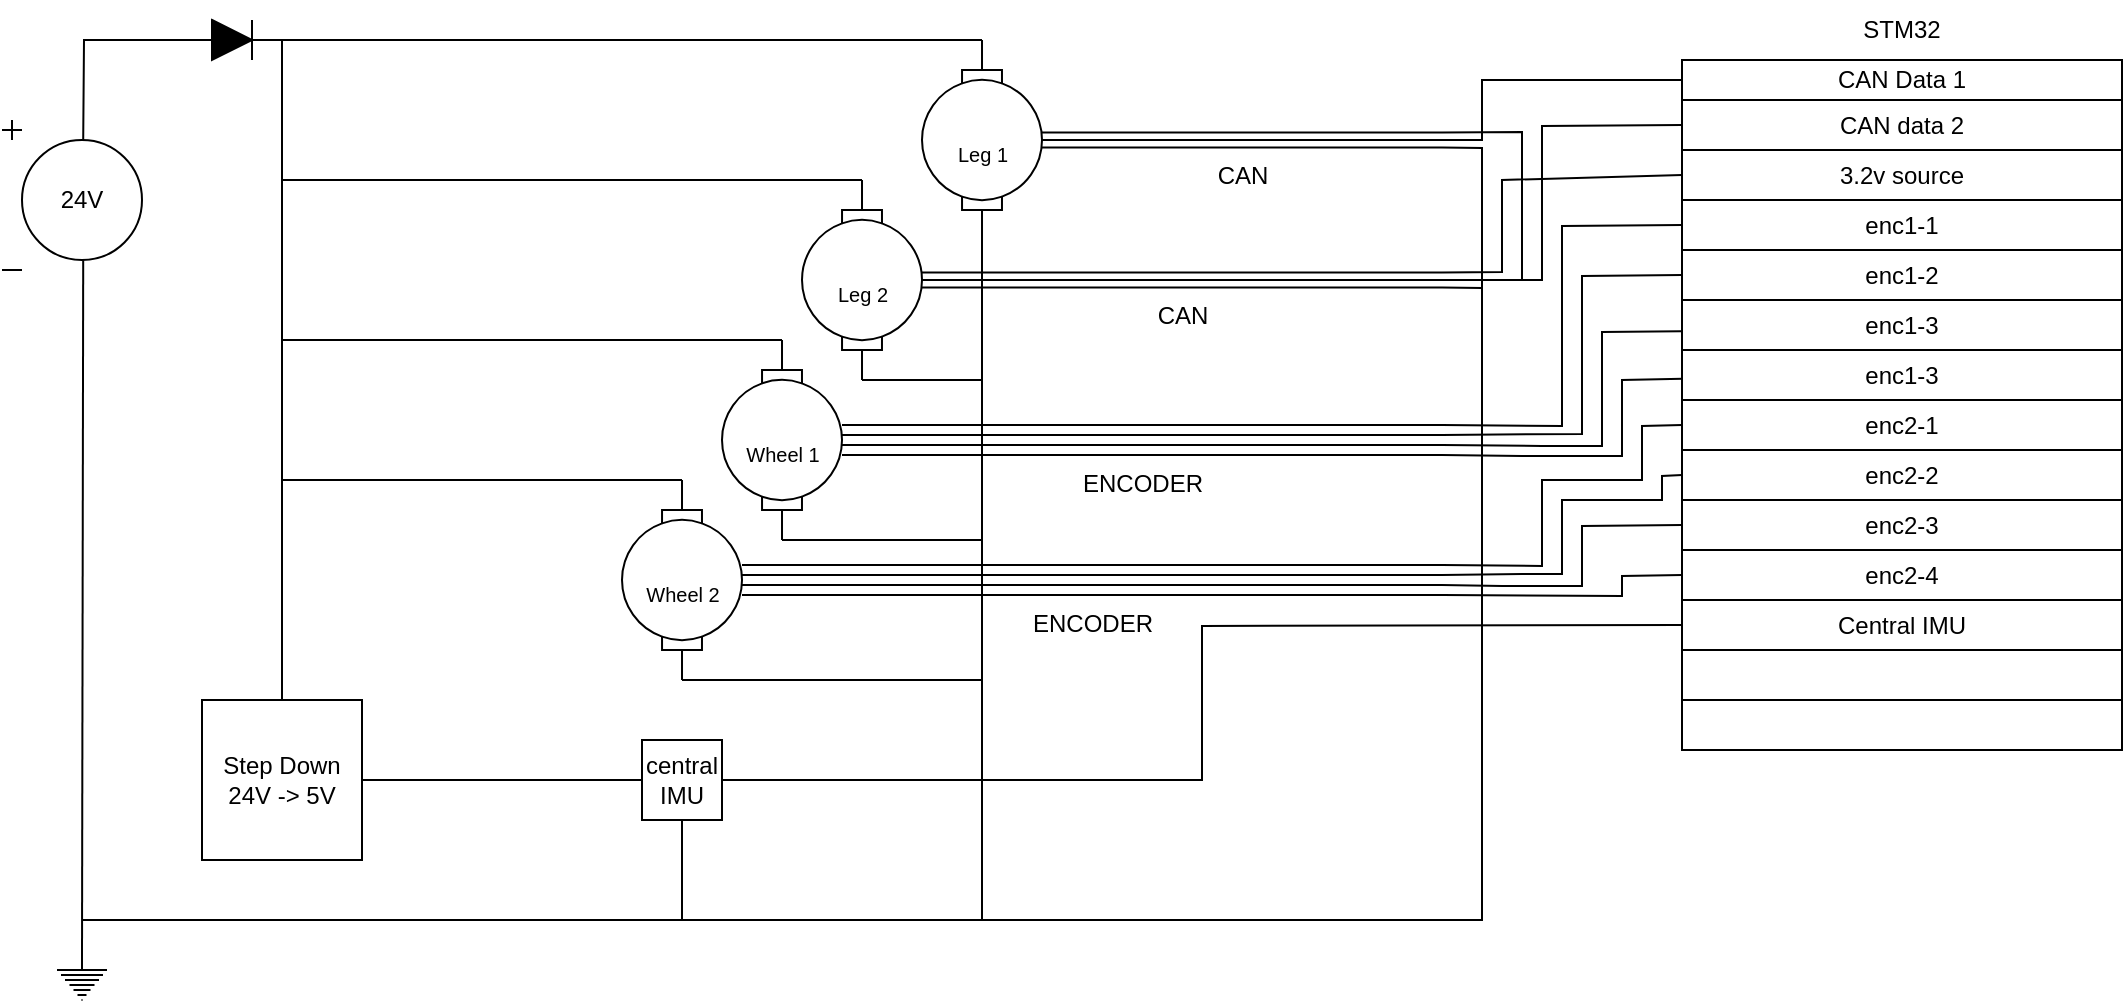 <mxfile version="21.2.8" type="device">
  <diagram name="Page-1" id="z8_DMeVFrz-r03T_bh5p">
    <mxGraphModel dx="1216" dy="625" grid="1" gridSize="10" guides="1" tooltips="1" connect="1" arrows="1" fold="1" page="1" pageScale="1" pageWidth="850" pageHeight="1100" math="0" shadow="0">
      <root>
        <mxCell id="0" />
        <mxCell id="1" parent="0" />
        <mxCell id="wrNVoRmsTCd5IjerdAtQ-37" value="&lt;font style=&quot;font-size: 10px;&quot;&gt;Leg 1&lt;/font&gt;" style="shape=mxgraph.electrical.electro-mechanical.motor_2;html=1;shadow=0;dashed=0;align=center;fontSize=30;strokeWidth=1;direction=south;" vertex="1" parent="1">
          <mxGeometry x="540" y="40" width="60" height="100" as="geometry" />
        </mxCell>
        <mxCell id="wrNVoRmsTCd5IjerdAtQ-38" value="&lt;font style=&quot;font-size: 10px;&quot;&gt;Leg 2&lt;/font&gt;" style="shape=mxgraph.electrical.electro-mechanical.motor_2;html=1;shadow=0;dashed=0;align=center;fontSize=30;strokeWidth=1;direction=south;" vertex="1" parent="1">
          <mxGeometry x="480" y="110" width="60" height="100" as="geometry" />
        </mxCell>
        <mxCell id="wrNVoRmsTCd5IjerdAtQ-39" value="&lt;font style=&quot;font-size: 10px;&quot;&gt;Wheel 1&lt;/font&gt;" style="shape=mxgraph.electrical.electro-mechanical.motor_2;html=1;shadow=0;dashed=0;align=center;fontSize=30;strokeWidth=1;direction=south;" vertex="1" parent="1">
          <mxGeometry x="440" y="190" width="60" height="100" as="geometry" />
        </mxCell>
        <mxCell id="wrNVoRmsTCd5IjerdAtQ-40" value="&lt;font style=&quot;font-size: 10px;&quot;&gt;Wheel 2&lt;/font&gt;" style="shape=mxgraph.electrical.electro-mechanical.motor_2;html=1;shadow=0;dashed=0;align=center;fontSize=30;strokeWidth=1;direction=south;" vertex="1" parent="1">
          <mxGeometry x="390" y="260" width="60" height="100" as="geometry" />
        </mxCell>
        <mxCell id="wrNVoRmsTCd5IjerdAtQ-41" value="" style="pointerEvents=1;verticalLabelPosition=bottom;shadow=0;dashed=0;align=center;html=1;verticalAlign=top;shape=mxgraph.electrical.signal_sources.dc_source_1;" vertex="1" parent="1">
          <mxGeometry x="80" y="80" width="70" height="75" as="geometry" />
        </mxCell>
        <mxCell id="wrNVoRmsTCd5IjerdAtQ-42" value="24V" style="text;html=1;strokeColor=none;fillColor=none;align=center;verticalAlign=middle;whiteSpace=wrap;rounded=0;" vertex="1" parent="1">
          <mxGeometry x="90" y="105" width="60" height="30" as="geometry" />
        </mxCell>
        <mxCell id="wrNVoRmsTCd5IjerdAtQ-44" value="" style="endArrow=none;html=1;rounded=0;exitX=0.58;exitY=0.135;exitDx=0;exitDy=0;exitPerimeter=0;" edge="1" parent="1" source="wrNVoRmsTCd5IjerdAtQ-41" target="wrNVoRmsTCd5IjerdAtQ-45">
          <mxGeometry width="50" height="50" relative="1" as="geometry">
            <mxPoint x="130" y="70" as="sourcePoint" />
            <mxPoint x="180" y="40" as="targetPoint" />
            <Array as="points">
              <mxPoint x="121" y="40" />
            </Array>
          </mxGeometry>
        </mxCell>
        <mxCell id="wrNVoRmsTCd5IjerdAtQ-45" value="" style="pointerEvents=1;fillColor=strokeColor;verticalLabelPosition=bottom;shadow=0;dashed=0;align=center;html=1;verticalAlign=top;shape=mxgraph.electrical.diodes.diode;" vertex="1" parent="1">
          <mxGeometry x="170" y="30" width="50" height="20" as="geometry" />
        </mxCell>
        <mxCell id="wrNVoRmsTCd5IjerdAtQ-46" value="" style="pointerEvents=1;verticalLabelPosition=bottom;shadow=0;dashed=0;align=center;html=1;verticalAlign=top;shape=mxgraph.electrical.signal_sources.protective_earth;" vertex="1" parent="1">
          <mxGeometry x="107.5" y="500" width="25" height="20" as="geometry" />
        </mxCell>
        <mxCell id="wrNVoRmsTCd5IjerdAtQ-48" value="" style="endArrow=none;html=1;rounded=0;entryX=0.58;entryY=0.935;entryDx=0;entryDy=0;entryPerimeter=0;exitX=0.5;exitY=0;exitDx=0;exitDy=0;exitPerimeter=0;" edge="1" parent="1" source="wrNVoRmsTCd5IjerdAtQ-46" target="wrNVoRmsTCd5IjerdAtQ-41">
          <mxGeometry width="50" height="50" relative="1" as="geometry">
            <mxPoint x="80" y="250" as="sourcePoint" />
            <mxPoint x="130" y="200" as="targetPoint" />
          </mxGeometry>
        </mxCell>
        <mxCell id="wrNVoRmsTCd5IjerdAtQ-51" value="" style="endArrow=none;html=1;rounded=0;entryX=1;entryY=0.5;entryDx=0;entryDy=0;entryPerimeter=0;exitX=0;exitY=0.5;exitDx=0;exitDy=0;exitPerimeter=0;" edge="1" parent="1" source="wrNVoRmsTCd5IjerdAtQ-37" target="wrNVoRmsTCd5IjerdAtQ-45">
          <mxGeometry width="50" height="50" relative="1" as="geometry">
            <mxPoint x="240" y="120" as="sourcePoint" />
            <mxPoint x="290" y="70" as="targetPoint" />
          </mxGeometry>
        </mxCell>
        <mxCell id="wrNVoRmsTCd5IjerdAtQ-52" value="" style="endArrow=none;html=1;rounded=0;entryX=1;entryY=0.5;entryDx=0;entryDy=0;entryPerimeter=0;exitX=0;exitY=0.5;exitDx=0;exitDy=0;exitPerimeter=0;" edge="1" parent="1" source="wrNVoRmsTCd5IjerdAtQ-40" target="wrNVoRmsTCd5IjerdAtQ-45">
          <mxGeometry width="50" height="50" relative="1" as="geometry">
            <mxPoint x="190" y="160" as="sourcePoint" />
            <mxPoint x="240" y="110" as="targetPoint" />
            <Array as="points">
              <mxPoint x="220" y="260" />
            </Array>
          </mxGeometry>
        </mxCell>
        <mxCell id="wrNVoRmsTCd5IjerdAtQ-53" value="" style="endArrow=none;html=1;rounded=0;entryX=0;entryY=0.5;entryDx=0;entryDy=0;entryPerimeter=0;" edge="1" parent="1" target="wrNVoRmsTCd5IjerdAtQ-38">
          <mxGeometry width="50" height="50" relative="1" as="geometry">
            <mxPoint x="220" y="110" as="sourcePoint" />
            <mxPoint x="310" y="100" as="targetPoint" />
          </mxGeometry>
        </mxCell>
        <mxCell id="wrNVoRmsTCd5IjerdAtQ-54" value="" style="endArrow=none;html=1;rounded=0;entryX=0;entryY=0.5;entryDx=0;entryDy=0;entryPerimeter=0;" edge="1" parent="1" target="wrNVoRmsTCd5IjerdAtQ-39">
          <mxGeometry width="50" height="50" relative="1" as="geometry">
            <mxPoint x="220" y="190" as="sourcePoint" />
            <mxPoint x="310" y="190" as="targetPoint" />
          </mxGeometry>
        </mxCell>
        <mxCell id="wrNVoRmsTCd5IjerdAtQ-55" value="" style="endArrow=none;html=1;rounded=0;exitX=1;exitY=0.5;exitDx=0;exitDy=0;exitPerimeter=0;" edge="1" parent="1" source="wrNVoRmsTCd5IjerdAtQ-37">
          <mxGeometry width="50" height="50" relative="1" as="geometry">
            <mxPoint x="450" y="80" as="sourcePoint" />
            <mxPoint x="570" y="160" as="targetPoint" />
          </mxGeometry>
        </mxCell>
        <mxCell id="wrNVoRmsTCd5IjerdAtQ-56" value="" style="endArrow=none;html=1;rounded=0;exitX=1;exitY=0.5;exitDx=0;exitDy=0;exitPerimeter=0;" edge="1" parent="1" source="wrNVoRmsTCd5IjerdAtQ-38">
          <mxGeometry width="50" height="50" relative="1" as="geometry">
            <mxPoint x="390" y="109.57" as="sourcePoint" />
            <mxPoint x="570" y="160" as="targetPoint" />
            <Array as="points">
              <mxPoint x="570" y="210" />
            </Array>
          </mxGeometry>
        </mxCell>
        <mxCell id="wrNVoRmsTCd5IjerdAtQ-57" value="" style="endArrow=none;html=1;rounded=0;exitX=1;exitY=0.5;exitDx=0;exitDy=0;exitPerimeter=0;" edge="1" parent="1" source="wrNVoRmsTCd5IjerdAtQ-39">
          <mxGeometry width="50" height="50" relative="1" as="geometry">
            <mxPoint x="400" y="190" as="sourcePoint" />
            <mxPoint x="570" y="290" as="targetPoint" />
          </mxGeometry>
        </mxCell>
        <mxCell id="wrNVoRmsTCd5IjerdAtQ-59" value="" style="endArrow=none;html=1;rounded=0;exitX=1;exitY=0.5;exitDx=0;exitDy=0;exitPerimeter=0;" edge="1" parent="1" source="wrNVoRmsTCd5IjerdAtQ-40">
          <mxGeometry width="50" height="50" relative="1" as="geometry">
            <mxPoint x="410" y="259.57" as="sourcePoint" />
            <mxPoint x="570" y="360" as="targetPoint" />
          </mxGeometry>
        </mxCell>
        <mxCell id="wrNVoRmsTCd5IjerdAtQ-60" value="" style="endArrow=none;html=1;rounded=0;" edge="1" parent="1">
          <mxGeometry width="50" height="50" relative="1" as="geometry">
            <mxPoint x="570" y="210" as="sourcePoint" />
            <mxPoint x="120" y="480" as="targetPoint" />
            <Array as="points">
              <mxPoint x="570" y="480" />
            </Array>
          </mxGeometry>
        </mxCell>
        <mxCell id="wrNVoRmsTCd5IjerdAtQ-62" value="ENCODER" style="verticalLabelPosition=bottom;shadow=0;dashed=0;align=center;html=1;verticalAlign=top;shape=mxgraph.electrical.transmission.4_line_bus;" vertex="1" parent="1">
          <mxGeometry x="500" y="232.5" width="300" height="15" as="geometry" />
        </mxCell>
        <mxCell id="wrNVoRmsTCd5IjerdAtQ-64" value="CAN" style="verticalLabelPosition=bottom;shadow=0;dashed=0;align=center;html=1;verticalAlign=top;shape=mxgraph.electrical.transmission.3_line_bus;" vertex="1" parent="1">
          <mxGeometry x="600" y="86.25" width="200" height="7.5" as="geometry" />
        </mxCell>
        <mxCell id="wrNVoRmsTCd5IjerdAtQ-66" value="ENCODER" style="verticalLabelPosition=bottom;shadow=0;dashed=0;align=center;html=1;verticalAlign=top;shape=mxgraph.electrical.transmission.4_line_bus;" vertex="1" parent="1">
          <mxGeometry x="450" y="302.5" width="350" height="15" as="geometry" />
        </mxCell>
        <mxCell id="wrNVoRmsTCd5IjerdAtQ-67" value="CAN" style="verticalLabelPosition=bottom;shadow=0;dashed=0;align=center;html=1;verticalAlign=top;shape=mxgraph.electrical.transmission.3_line_bus;" vertex="1" parent="1">
          <mxGeometry x="540" y="156.25" width="260" height="7.5" as="geometry" />
        </mxCell>
        <mxCell id="wrNVoRmsTCd5IjerdAtQ-68" value="Step Down 24V -&amp;gt; 5V" style="whiteSpace=wrap;html=1;aspect=fixed;" vertex="1" parent="1">
          <mxGeometry x="180" y="370" width="80" height="80" as="geometry" />
        </mxCell>
        <mxCell id="wrNVoRmsTCd5IjerdAtQ-69" value="" style="endArrow=none;html=1;rounded=0;exitX=0.5;exitY=0;exitDx=0;exitDy=0;" edge="1" parent="1" source="wrNVoRmsTCd5IjerdAtQ-68">
          <mxGeometry width="50" height="50" relative="1" as="geometry">
            <mxPoint x="140" y="230" as="sourcePoint" />
            <mxPoint x="220" y="260" as="targetPoint" />
          </mxGeometry>
        </mxCell>
        <mxCell id="wrNVoRmsTCd5IjerdAtQ-70" value="" style="endArrow=none;html=1;rounded=0;exitX=1;exitY=0.5;exitDx=0;exitDy=0;" edge="1" parent="1" source="wrNVoRmsTCd5IjerdAtQ-68">
          <mxGeometry width="50" height="50" relative="1" as="geometry">
            <mxPoint x="300" y="370" as="sourcePoint" />
            <mxPoint x="400" y="410" as="targetPoint" />
          </mxGeometry>
        </mxCell>
        <mxCell id="wrNVoRmsTCd5IjerdAtQ-71" value="central IMU" style="whiteSpace=wrap;html=1;aspect=fixed;" vertex="1" parent="1">
          <mxGeometry x="400" y="390" width="40" height="40" as="geometry" />
        </mxCell>
        <mxCell id="wrNVoRmsTCd5IjerdAtQ-74" value="" style="endArrow=none;html=1;rounded=0;entryX=0.5;entryY=1;entryDx=0;entryDy=0;" edge="1" parent="1" target="wrNVoRmsTCd5IjerdAtQ-71">
          <mxGeometry width="50" height="50" relative="1" as="geometry">
            <mxPoint x="420" y="480" as="sourcePoint" />
            <mxPoint x="710" y="400" as="targetPoint" />
          </mxGeometry>
        </mxCell>
        <mxCell id="wrNVoRmsTCd5IjerdAtQ-75" value="" style="endArrow=none;html=1;rounded=0;exitX=1;exitY=0.5;exitDx=0;exitDy=0;entryX=0;entryY=0.5;entryDx=0;entryDy=0;" edge="1" parent="1" source="wrNVoRmsTCd5IjerdAtQ-71" target="wrNVoRmsTCd5IjerdAtQ-100">
          <mxGeometry width="50" height="50" relative="1" as="geometry">
            <mxPoint x="650" y="450" as="sourcePoint" />
            <mxPoint x="800" y="410" as="targetPoint" />
            <Array as="points">
              <mxPoint x="680" y="410" />
              <mxPoint x="680" y="333" />
            </Array>
          </mxGeometry>
        </mxCell>
        <mxCell id="wrNVoRmsTCd5IjerdAtQ-77" value="" style="shape=table;startSize=0;container=1;collapsible=0;childLayout=tableLayout;" vertex="1" parent="1">
          <mxGeometry x="920" y="50" width="220" height="345" as="geometry" />
        </mxCell>
        <mxCell id="wrNVoRmsTCd5IjerdAtQ-78" value="" style="shape=tableRow;horizontal=0;startSize=0;swimlaneHead=0;swimlaneBody=0;strokeColor=inherit;top=0;left=0;bottom=0;right=0;collapsible=0;dropTarget=0;fillColor=none;points=[[0,0.5],[1,0.5]];portConstraint=eastwest;" vertex="1" parent="wrNVoRmsTCd5IjerdAtQ-77">
          <mxGeometry width="220" height="20" as="geometry" />
        </mxCell>
        <mxCell id="wrNVoRmsTCd5IjerdAtQ-79" value="CAN Data 1" style="shape=partialRectangle;html=1;whiteSpace=wrap;connectable=0;strokeColor=inherit;overflow=hidden;fillColor=none;top=0;left=0;bottom=0;right=0;pointerEvents=1;" vertex="1" parent="wrNVoRmsTCd5IjerdAtQ-78">
          <mxGeometry width="220" height="20" as="geometry">
            <mxRectangle width="220" height="20" as="alternateBounds" />
          </mxGeometry>
        </mxCell>
        <mxCell id="wrNVoRmsTCd5IjerdAtQ-80" value="" style="shape=tableRow;horizontal=0;startSize=0;swimlaneHead=0;swimlaneBody=0;strokeColor=inherit;top=0;left=0;bottom=0;right=0;collapsible=0;dropTarget=0;fillColor=none;points=[[0,0.5],[1,0.5]];portConstraint=eastwest;" vertex="1" parent="wrNVoRmsTCd5IjerdAtQ-77">
          <mxGeometry y="20" width="220" height="25" as="geometry" />
        </mxCell>
        <mxCell id="wrNVoRmsTCd5IjerdAtQ-81" value="CAN data 2" style="shape=partialRectangle;html=1;whiteSpace=wrap;connectable=0;strokeColor=inherit;overflow=hidden;fillColor=none;top=0;left=0;bottom=0;right=0;pointerEvents=1;" vertex="1" parent="wrNVoRmsTCd5IjerdAtQ-80">
          <mxGeometry width="220" height="25" as="geometry">
            <mxRectangle width="220" height="25" as="alternateBounds" />
          </mxGeometry>
        </mxCell>
        <mxCell id="wrNVoRmsTCd5IjerdAtQ-82" value="" style="shape=tableRow;horizontal=0;startSize=0;swimlaneHead=0;swimlaneBody=0;strokeColor=inherit;top=0;left=0;bottom=0;right=0;collapsible=0;dropTarget=0;fillColor=none;points=[[0,0.5],[1,0.5]];portConstraint=eastwest;" vertex="1" parent="wrNVoRmsTCd5IjerdAtQ-77">
          <mxGeometry y="45" width="220" height="25" as="geometry" />
        </mxCell>
        <mxCell id="wrNVoRmsTCd5IjerdAtQ-83" value="3.2v source" style="shape=partialRectangle;html=1;whiteSpace=wrap;connectable=0;strokeColor=inherit;overflow=hidden;fillColor=none;top=0;left=0;bottom=0;right=0;pointerEvents=1;" vertex="1" parent="wrNVoRmsTCd5IjerdAtQ-82">
          <mxGeometry width="220" height="25" as="geometry">
            <mxRectangle width="220" height="25" as="alternateBounds" />
          </mxGeometry>
        </mxCell>
        <mxCell id="wrNVoRmsTCd5IjerdAtQ-84" value="" style="shape=tableRow;horizontal=0;startSize=0;swimlaneHead=0;swimlaneBody=0;strokeColor=inherit;top=0;left=0;bottom=0;right=0;collapsible=0;dropTarget=0;fillColor=none;points=[[0,0.5],[1,0.5]];portConstraint=eastwest;" vertex="1" parent="wrNVoRmsTCd5IjerdAtQ-77">
          <mxGeometry y="70" width="220" height="25" as="geometry" />
        </mxCell>
        <mxCell id="wrNVoRmsTCd5IjerdAtQ-85" value="enc1-1" style="shape=partialRectangle;html=1;whiteSpace=wrap;connectable=0;strokeColor=inherit;overflow=hidden;fillColor=none;top=0;left=0;bottom=0;right=0;pointerEvents=1;" vertex="1" parent="wrNVoRmsTCd5IjerdAtQ-84">
          <mxGeometry width="220" height="25" as="geometry">
            <mxRectangle width="220" height="25" as="alternateBounds" />
          </mxGeometry>
        </mxCell>
        <mxCell id="wrNVoRmsTCd5IjerdAtQ-86" value="" style="shape=tableRow;horizontal=0;startSize=0;swimlaneHead=0;swimlaneBody=0;strokeColor=inherit;top=0;left=0;bottom=0;right=0;collapsible=0;dropTarget=0;fillColor=none;points=[[0,0.5],[1,0.5]];portConstraint=eastwest;" vertex="1" parent="wrNVoRmsTCd5IjerdAtQ-77">
          <mxGeometry y="95" width="220" height="25" as="geometry" />
        </mxCell>
        <mxCell id="wrNVoRmsTCd5IjerdAtQ-87" value="enc1-2" style="shape=partialRectangle;html=1;whiteSpace=wrap;connectable=0;strokeColor=inherit;overflow=hidden;fillColor=none;top=0;left=0;bottom=0;right=0;pointerEvents=1;" vertex="1" parent="wrNVoRmsTCd5IjerdAtQ-86">
          <mxGeometry width="220" height="25" as="geometry">
            <mxRectangle width="220" height="25" as="alternateBounds" />
          </mxGeometry>
        </mxCell>
        <mxCell id="wrNVoRmsTCd5IjerdAtQ-88" value="" style="shape=tableRow;horizontal=0;startSize=0;swimlaneHead=0;swimlaneBody=0;strokeColor=inherit;top=0;left=0;bottom=0;right=0;collapsible=0;dropTarget=0;fillColor=none;points=[[0,0.5],[1,0.5]];portConstraint=eastwest;" vertex="1" parent="wrNVoRmsTCd5IjerdAtQ-77">
          <mxGeometry y="120" width="220" height="25" as="geometry" />
        </mxCell>
        <mxCell id="wrNVoRmsTCd5IjerdAtQ-89" value="enc1-3" style="shape=partialRectangle;html=1;whiteSpace=wrap;connectable=0;strokeColor=inherit;overflow=hidden;fillColor=none;top=0;left=0;bottom=0;right=0;pointerEvents=1;" vertex="1" parent="wrNVoRmsTCd5IjerdAtQ-88">
          <mxGeometry width="220" height="25" as="geometry">
            <mxRectangle width="220" height="25" as="alternateBounds" />
          </mxGeometry>
        </mxCell>
        <mxCell id="wrNVoRmsTCd5IjerdAtQ-90" value="" style="shape=tableRow;horizontal=0;startSize=0;swimlaneHead=0;swimlaneBody=0;strokeColor=inherit;top=0;left=0;bottom=0;right=0;collapsible=0;dropTarget=0;fillColor=none;points=[[0,0.5],[1,0.5]];portConstraint=eastwest;" vertex="1" parent="wrNVoRmsTCd5IjerdAtQ-77">
          <mxGeometry y="145" width="220" height="25" as="geometry" />
        </mxCell>
        <mxCell id="wrNVoRmsTCd5IjerdAtQ-91" value="enc1-3" style="shape=partialRectangle;html=1;whiteSpace=wrap;connectable=0;strokeColor=inherit;overflow=hidden;fillColor=none;top=0;left=0;bottom=0;right=0;pointerEvents=1;" vertex="1" parent="wrNVoRmsTCd5IjerdAtQ-90">
          <mxGeometry width="220" height="25" as="geometry">
            <mxRectangle width="220" height="25" as="alternateBounds" />
          </mxGeometry>
        </mxCell>
        <mxCell id="wrNVoRmsTCd5IjerdAtQ-92" value="" style="shape=tableRow;horizontal=0;startSize=0;swimlaneHead=0;swimlaneBody=0;strokeColor=inherit;top=0;left=0;bottom=0;right=0;collapsible=0;dropTarget=0;fillColor=none;points=[[0,0.5],[1,0.5]];portConstraint=eastwest;" vertex="1" parent="wrNVoRmsTCd5IjerdAtQ-77">
          <mxGeometry y="170" width="220" height="25" as="geometry" />
        </mxCell>
        <mxCell id="wrNVoRmsTCd5IjerdAtQ-93" value="enc2-1" style="shape=partialRectangle;html=1;whiteSpace=wrap;connectable=0;strokeColor=inherit;overflow=hidden;fillColor=none;top=0;left=0;bottom=0;right=0;pointerEvents=1;" vertex="1" parent="wrNVoRmsTCd5IjerdAtQ-92">
          <mxGeometry width="220" height="25" as="geometry">
            <mxRectangle width="220" height="25" as="alternateBounds" />
          </mxGeometry>
        </mxCell>
        <mxCell id="wrNVoRmsTCd5IjerdAtQ-94" value="" style="shape=tableRow;horizontal=0;startSize=0;swimlaneHead=0;swimlaneBody=0;strokeColor=inherit;top=0;left=0;bottom=0;right=0;collapsible=0;dropTarget=0;fillColor=none;points=[[0,0.5],[1,0.5]];portConstraint=eastwest;" vertex="1" parent="wrNVoRmsTCd5IjerdAtQ-77">
          <mxGeometry y="195" width="220" height="25" as="geometry" />
        </mxCell>
        <mxCell id="wrNVoRmsTCd5IjerdAtQ-95" value="enc2-2" style="shape=partialRectangle;html=1;whiteSpace=wrap;connectable=0;strokeColor=inherit;overflow=hidden;fillColor=none;top=0;left=0;bottom=0;right=0;pointerEvents=1;" vertex="1" parent="wrNVoRmsTCd5IjerdAtQ-94">
          <mxGeometry width="220" height="25" as="geometry">
            <mxRectangle width="220" height="25" as="alternateBounds" />
          </mxGeometry>
        </mxCell>
        <mxCell id="wrNVoRmsTCd5IjerdAtQ-96" value="" style="shape=tableRow;horizontal=0;startSize=0;swimlaneHead=0;swimlaneBody=0;strokeColor=inherit;top=0;left=0;bottom=0;right=0;collapsible=0;dropTarget=0;fillColor=none;points=[[0,0.5],[1,0.5]];portConstraint=eastwest;" vertex="1" parent="wrNVoRmsTCd5IjerdAtQ-77">
          <mxGeometry y="220" width="220" height="25" as="geometry" />
        </mxCell>
        <mxCell id="wrNVoRmsTCd5IjerdAtQ-97" value="enc2-3" style="shape=partialRectangle;html=1;whiteSpace=wrap;connectable=0;strokeColor=inherit;overflow=hidden;fillColor=none;top=0;left=0;bottom=0;right=0;pointerEvents=1;" vertex="1" parent="wrNVoRmsTCd5IjerdAtQ-96">
          <mxGeometry width="220" height="25" as="geometry">
            <mxRectangle width="220" height="25" as="alternateBounds" />
          </mxGeometry>
        </mxCell>
        <mxCell id="wrNVoRmsTCd5IjerdAtQ-98" value="" style="shape=tableRow;horizontal=0;startSize=0;swimlaneHead=0;swimlaneBody=0;strokeColor=inherit;top=0;left=0;bottom=0;right=0;collapsible=0;dropTarget=0;fillColor=none;points=[[0,0.5],[1,0.5]];portConstraint=eastwest;" vertex="1" parent="wrNVoRmsTCd5IjerdAtQ-77">
          <mxGeometry y="245" width="220" height="25" as="geometry" />
        </mxCell>
        <mxCell id="wrNVoRmsTCd5IjerdAtQ-99" value="enc2-4" style="shape=partialRectangle;html=1;whiteSpace=wrap;connectable=0;strokeColor=inherit;overflow=hidden;fillColor=none;top=0;left=0;bottom=0;right=0;pointerEvents=1;" vertex="1" parent="wrNVoRmsTCd5IjerdAtQ-98">
          <mxGeometry width="220" height="25" as="geometry">
            <mxRectangle width="220" height="25" as="alternateBounds" />
          </mxGeometry>
        </mxCell>
        <mxCell id="wrNVoRmsTCd5IjerdAtQ-100" value="" style="shape=tableRow;horizontal=0;startSize=0;swimlaneHead=0;swimlaneBody=0;strokeColor=inherit;top=0;left=0;bottom=0;right=0;collapsible=0;dropTarget=0;fillColor=none;points=[[0,0.5],[1,0.5]];portConstraint=eastwest;" vertex="1" parent="wrNVoRmsTCd5IjerdAtQ-77">
          <mxGeometry y="270" width="220" height="25" as="geometry" />
        </mxCell>
        <mxCell id="wrNVoRmsTCd5IjerdAtQ-101" value="Central IMU" style="shape=partialRectangle;html=1;whiteSpace=wrap;connectable=0;strokeColor=inherit;overflow=hidden;fillColor=none;top=0;left=0;bottom=0;right=0;pointerEvents=1;" vertex="1" parent="wrNVoRmsTCd5IjerdAtQ-100">
          <mxGeometry width="220" height="25" as="geometry">
            <mxRectangle width="220" height="25" as="alternateBounds" />
          </mxGeometry>
        </mxCell>
        <mxCell id="wrNVoRmsTCd5IjerdAtQ-102" value="" style="shape=tableRow;horizontal=0;startSize=0;swimlaneHead=0;swimlaneBody=0;strokeColor=inherit;top=0;left=0;bottom=0;right=0;collapsible=0;dropTarget=0;fillColor=none;points=[[0,0.5],[1,0.5]];portConstraint=eastwest;" vertex="1" parent="wrNVoRmsTCd5IjerdAtQ-77">
          <mxGeometry y="295" width="220" height="25" as="geometry" />
        </mxCell>
        <mxCell id="wrNVoRmsTCd5IjerdAtQ-103" value="" style="shape=partialRectangle;html=1;whiteSpace=wrap;connectable=0;strokeColor=inherit;overflow=hidden;fillColor=none;top=0;left=0;bottom=0;right=0;pointerEvents=1;" vertex="1" parent="wrNVoRmsTCd5IjerdAtQ-102">
          <mxGeometry width="220" height="25" as="geometry">
            <mxRectangle width="220" height="25" as="alternateBounds" />
          </mxGeometry>
        </mxCell>
        <mxCell id="wrNVoRmsTCd5IjerdAtQ-104" value="" style="shape=tableRow;horizontal=0;startSize=0;swimlaneHead=0;swimlaneBody=0;strokeColor=inherit;top=0;left=0;bottom=0;right=0;collapsible=0;dropTarget=0;fillColor=none;points=[[0,0.5],[1,0.5]];portConstraint=eastwest;" vertex="1" parent="wrNVoRmsTCd5IjerdAtQ-77">
          <mxGeometry y="320" width="220" height="25" as="geometry" />
        </mxCell>
        <mxCell id="wrNVoRmsTCd5IjerdAtQ-105" value="" style="shape=partialRectangle;html=1;whiteSpace=wrap;connectable=0;strokeColor=inherit;overflow=hidden;fillColor=none;top=0;left=0;bottom=0;right=0;pointerEvents=1;" vertex="1" parent="wrNVoRmsTCd5IjerdAtQ-104">
          <mxGeometry width="220" height="25" as="geometry">
            <mxRectangle width="220" height="25" as="alternateBounds" />
          </mxGeometry>
        </mxCell>
        <mxCell id="wrNVoRmsTCd5IjerdAtQ-107" value="" style="endArrow=none;html=1;rounded=0;exitX=1;exitY=0;exitDx=0;exitDy=0;exitPerimeter=0;" edge="1" parent="1" source="wrNVoRmsTCd5IjerdAtQ-64">
          <mxGeometry width="50" height="50" relative="1" as="geometry">
            <mxPoint x="810" y="80" as="sourcePoint" />
            <mxPoint x="840" y="160" as="targetPoint" />
            <Array as="points">
              <mxPoint x="840" y="86" />
            </Array>
          </mxGeometry>
        </mxCell>
        <mxCell id="wrNVoRmsTCd5IjerdAtQ-108" value="" style="endArrow=none;html=1;rounded=0;exitX=1;exitY=1;exitDx=0;exitDy=0;exitPerimeter=0;" edge="1" parent="1" source="wrNVoRmsTCd5IjerdAtQ-64">
          <mxGeometry width="50" height="50" relative="1" as="geometry">
            <mxPoint x="820" y="160" as="sourcePoint" />
            <mxPoint x="570" y="480" as="targetPoint" />
            <Array as="points">
              <mxPoint x="820" y="94" />
              <mxPoint x="820" y="480" />
              <mxPoint x="660" y="480" />
            </Array>
          </mxGeometry>
        </mxCell>
        <mxCell id="wrNVoRmsTCd5IjerdAtQ-110" value="" style="endArrow=none;html=1;rounded=0;exitX=1;exitY=1;exitDx=0;exitDy=0;exitPerimeter=0;" edge="1" parent="1" source="wrNVoRmsTCd5IjerdAtQ-67">
          <mxGeometry width="50" height="50" relative="1" as="geometry">
            <mxPoint x="820" y="210" as="sourcePoint" />
            <mxPoint x="820" y="164" as="targetPoint" />
          </mxGeometry>
        </mxCell>
        <mxCell id="wrNVoRmsTCd5IjerdAtQ-111" value="" style="endArrow=none;html=1;rounded=0;exitX=1;exitY=1;exitDx=0;exitDy=0;exitPerimeter=0;entryX=0.002;entryY=0.462;entryDx=0;entryDy=0;entryPerimeter=0;" edge="1" parent="1" source="wrNVoRmsTCd5IjerdAtQ-62" target="wrNVoRmsTCd5IjerdAtQ-77">
          <mxGeometry width="50" height="50" relative="1" as="geometry">
            <mxPoint x="810" y="260" as="sourcePoint" />
            <mxPoint x="840" y="248" as="targetPoint" />
            <Array as="points">
              <mxPoint x="840" y="248" />
              <mxPoint x="890" y="248" />
              <mxPoint x="890" y="210" />
            </Array>
          </mxGeometry>
        </mxCell>
        <mxCell id="wrNVoRmsTCd5IjerdAtQ-112" value="" style="endArrow=none;html=1;rounded=0;exitX=1;exitY=1;exitDx=0;exitDy=0;exitPerimeter=0;entryX=0;entryY=0.5;entryDx=0;entryDy=0;" edge="1" parent="1" source="wrNVoRmsTCd5IjerdAtQ-66" target="wrNVoRmsTCd5IjerdAtQ-98">
          <mxGeometry width="50" height="50" relative="1" as="geometry">
            <mxPoint x="800" y="350" as="sourcePoint" />
            <mxPoint x="830" y="318" as="targetPoint" />
            <Array as="points">
              <mxPoint x="890" y="318" />
              <mxPoint x="890" y="308" />
            </Array>
          </mxGeometry>
        </mxCell>
        <mxCell id="wrNVoRmsTCd5IjerdAtQ-113" value="" style="endArrow=none;html=1;rounded=0;exitX=1;exitY=0;exitDx=0;exitDy=0;exitPerimeter=0;entryX=0;entryY=0.5;entryDx=0;entryDy=0;" edge="1" parent="1" source="wrNVoRmsTCd5IjerdAtQ-67" target="wrNVoRmsTCd5IjerdAtQ-82">
          <mxGeometry width="50" height="50" relative="1" as="geometry">
            <mxPoint x="810" y="150" as="sourcePoint" />
            <mxPoint x="840" y="210" as="targetPoint" />
            <Array as="points">
              <mxPoint x="830" y="156" />
              <mxPoint x="830" y="110" />
            </Array>
          </mxGeometry>
        </mxCell>
        <mxCell id="wrNVoRmsTCd5IjerdAtQ-114" value="" style="endArrow=none;html=1;rounded=0;exitX=1;exitY=0;exitDx=0;exitDy=0;exitPerimeter=0;entryX=0;entryY=0.5;entryDx=0;entryDy=0;" edge="1" parent="1" source="wrNVoRmsTCd5IjerdAtQ-62" target="wrNVoRmsTCd5IjerdAtQ-84">
          <mxGeometry width="50" height="50" relative="1" as="geometry">
            <mxPoint x="810" y="240" as="sourcePoint" />
            <mxPoint x="840" y="233" as="targetPoint" />
            <Array as="points">
              <mxPoint x="860" y="233" />
              <mxPoint x="860" y="133" />
            </Array>
          </mxGeometry>
        </mxCell>
        <mxCell id="wrNVoRmsTCd5IjerdAtQ-115" value="" style="endArrow=none;html=1;rounded=0;exitX=1;exitY=0;exitDx=0;exitDy=0;exitPerimeter=0;entryX=0;entryY=0.5;entryDx=0;entryDy=0;" edge="1" parent="1" source="wrNVoRmsTCd5IjerdAtQ-66" target="wrNVoRmsTCd5IjerdAtQ-92">
          <mxGeometry width="50" height="50" relative="1" as="geometry">
            <mxPoint x="810" y="310" as="sourcePoint" />
            <mxPoint x="830" y="303" as="targetPoint" />
            <Array as="points">
              <mxPoint x="850" y="303" />
              <mxPoint x="850" y="260" />
              <mxPoint x="900" y="260" />
              <mxPoint x="900" y="233" />
            </Array>
          </mxGeometry>
        </mxCell>
        <mxCell id="wrNVoRmsTCd5IjerdAtQ-117" value="" style="endArrow=none;html=1;rounded=0;exitX=1;exitY=0.33;exitDx=0;exitDy=0;exitPerimeter=0;entryX=0;entryY=0.5;entryDx=0;entryDy=0;" edge="1" parent="1" source="wrNVoRmsTCd5IjerdAtQ-62" target="wrNVoRmsTCd5IjerdAtQ-86">
          <mxGeometry width="50" height="50" relative="1" as="geometry">
            <mxPoint x="810" y="239.75" as="sourcePoint" />
            <mxPoint x="850" y="239.75" as="targetPoint" />
            <Array as="points">
              <mxPoint x="870" y="237" />
              <mxPoint x="870" y="158" />
            </Array>
          </mxGeometry>
        </mxCell>
        <mxCell id="wrNVoRmsTCd5IjerdAtQ-118" value="" style="endArrow=none;html=1;rounded=0;exitX=1;exitY=0.67;exitDx=0;exitDy=0;exitPerimeter=0;entryX=-0.002;entryY=0.393;entryDx=0;entryDy=0;entryPerimeter=0;" edge="1" parent="1" source="wrNVoRmsTCd5IjerdAtQ-62" target="wrNVoRmsTCd5IjerdAtQ-77">
          <mxGeometry width="50" height="50" relative="1" as="geometry">
            <mxPoint x="830" y="260" as="sourcePoint" />
            <mxPoint x="870" y="260" as="targetPoint" />
            <Array as="points">
              <mxPoint x="850" y="243" />
              <mxPoint x="870" y="243" />
              <mxPoint x="880" y="243" />
              <mxPoint x="880" y="186" />
            </Array>
          </mxGeometry>
        </mxCell>
        <mxCell id="wrNVoRmsTCd5IjerdAtQ-119" value="" style="endArrow=none;html=1;rounded=0;exitX=1;exitY=0.67;exitDx=0;exitDy=0;exitPerimeter=0;entryX=0;entryY=0.5;entryDx=0;entryDy=0;" edge="1" parent="1" source="wrNVoRmsTCd5IjerdAtQ-66" target="wrNVoRmsTCd5IjerdAtQ-96">
          <mxGeometry width="50" height="50" relative="1" as="geometry">
            <mxPoint x="830" y="317.5" as="sourcePoint" />
            <mxPoint x="870" y="317.5" as="targetPoint" />
            <Array as="points">
              <mxPoint x="830" y="313" />
              <mxPoint x="870" y="313" />
              <mxPoint x="870" y="283" />
            </Array>
          </mxGeometry>
        </mxCell>
        <mxCell id="wrNVoRmsTCd5IjerdAtQ-120" value="" style="endArrow=none;html=1;rounded=0;exitX=1;exitY=0.33;exitDx=0;exitDy=0;exitPerimeter=0;entryX=0;entryY=0.5;entryDx=0;entryDy=0;" edge="1" parent="1" source="wrNVoRmsTCd5IjerdAtQ-66" target="wrNVoRmsTCd5IjerdAtQ-94">
          <mxGeometry width="50" height="50" relative="1" as="geometry">
            <mxPoint x="830" y="309.75" as="sourcePoint" />
            <mxPoint x="870" y="309.75" as="targetPoint" />
            <Array as="points">
              <mxPoint x="840" y="307" />
              <mxPoint x="860" y="307" />
              <mxPoint x="860" y="270" />
              <mxPoint x="900" y="270" />
              <mxPoint x="910" y="270" />
              <mxPoint x="910" y="258" />
            </Array>
          </mxGeometry>
        </mxCell>
        <mxCell id="wrNVoRmsTCd5IjerdAtQ-121" value="" style="endArrow=none;html=1;rounded=0;exitX=1;exitY=0.5;exitDx=0;exitDy=0;exitPerimeter=0;entryX=0;entryY=0.5;entryDx=0;entryDy=0;" edge="1" parent="1" source="wrNVoRmsTCd5IjerdAtQ-64" target="wrNVoRmsTCd5IjerdAtQ-78">
          <mxGeometry width="50" height="50" relative="1" as="geometry">
            <mxPoint x="800" y="112.5" as="sourcePoint" />
            <mxPoint x="880" y="122.5" as="targetPoint" />
            <Array as="points">
              <mxPoint x="820" y="90" />
              <mxPoint x="820" y="60" />
            </Array>
          </mxGeometry>
        </mxCell>
        <mxCell id="wrNVoRmsTCd5IjerdAtQ-122" value="" style="endArrow=none;html=1;rounded=0;exitX=1;exitY=0.5;exitDx=0;exitDy=0;exitPerimeter=0;entryX=0;entryY=0.5;entryDx=0;entryDy=0;" edge="1" parent="1" source="wrNVoRmsTCd5IjerdAtQ-67" target="wrNVoRmsTCd5IjerdAtQ-80">
          <mxGeometry width="50" height="50" relative="1" as="geometry">
            <mxPoint x="800" y="130" as="sourcePoint" />
            <mxPoint x="880" y="140" as="targetPoint" />
            <Array as="points">
              <mxPoint x="850" y="160" />
              <mxPoint x="850" y="110" />
              <mxPoint x="850" y="83" />
            </Array>
          </mxGeometry>
        </mxCell>
        <mxCell id="wrNVoRmsTCd5IjerdAtQ-123" value="STM32" style="text;html=1;strokeColor=none;fillColor=none;align=center;verticalAlign=middle;whiteSpace=wrap;rounded=0;" vertex="1" parent="1">
          <mxGeometry x="1000" y="20" width="60" height="30" as="geometry" />
        </mxCell>
      </root>
    </mxGraphModel>
  </diagram>
</mxfile>
